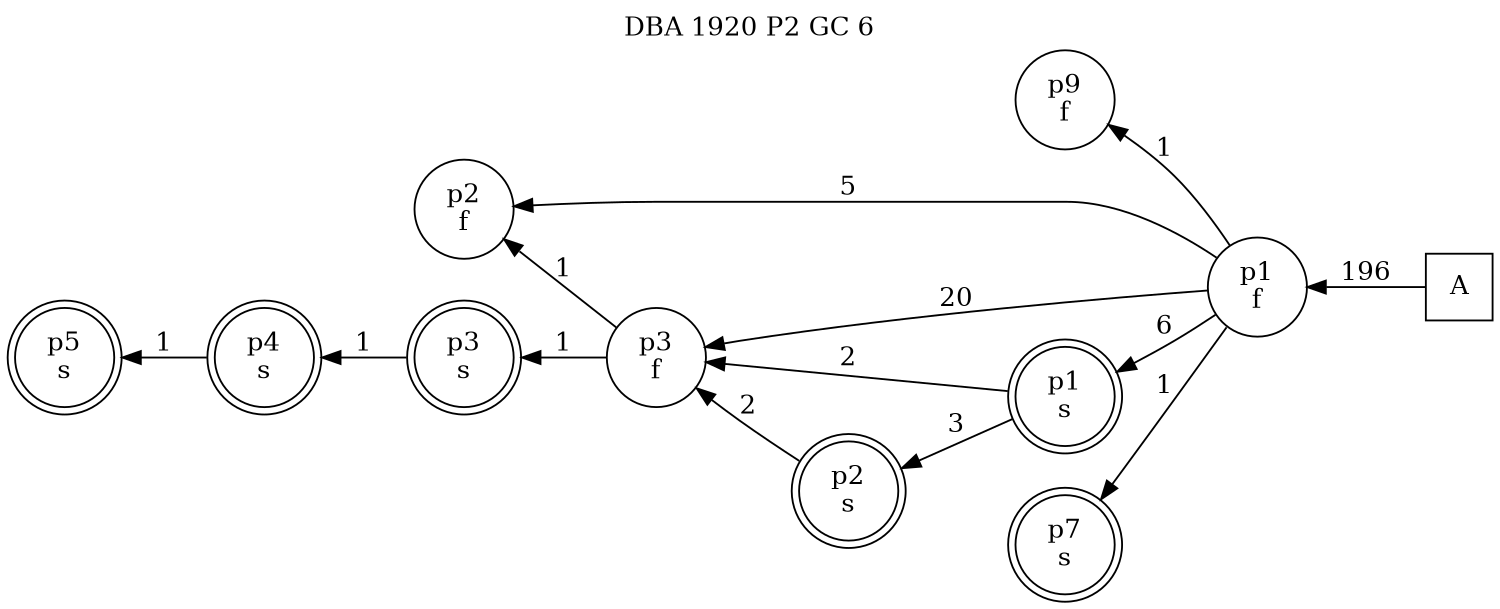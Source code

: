 digraph DBA_1920_P2_GC_6_LOW {
labelloc="tl"
label= " DBA 1920 P2 GC 6 "
rankdir="RL";
graph [ size=" 10 , 10 !"]

"A" [shape="square" label="A"]
"p1_f" [shape="circle" label="p1
f"]
"p9_f" [shape="circle" label="p9
f"]
"p2_f" [shape="circle" label="p2
f"]
"p3_f" [shape="circle" label="p3
f"]
"p1_s" [shape="doublecircle" label="p1
s"]
"p2_s" [shape="doublecircle" label="p2
s"]
"p3_s" [shape="doublecircle" label="p3
s"]
"p4_s" [shape="doublecircle" label="p4
s"]
"p5_s" [shape="doublecircle" label="p5
s"]
"p7_s" [shape="doublecircle" label="p7
s"]
"A" -> "p1_f" [ label=196]
"p1_f" -> "p9_f" [ label=1]
"p1_f" -> "p2_f" [ label=5]
"p1_f" -> "p3_f" [ label=20]
"p1_f" -> "p1_s" [ label=6]
"p1_f" -> "p7_s" [ label=1]
"p3_f" -> "p2_f" [ label=1]
"p3_f" -> "p3_s" [ label=1]
"p1_s" -> "p3_f" [ label=2]
"p1_s" -> "p2_s" [ label=3]
"p2_s" -> "p3_f" [ label=2]
"p3_s" -> "p4_s" [ label=1]
"p4_s" -> "p5_s" [ label=1]
}
